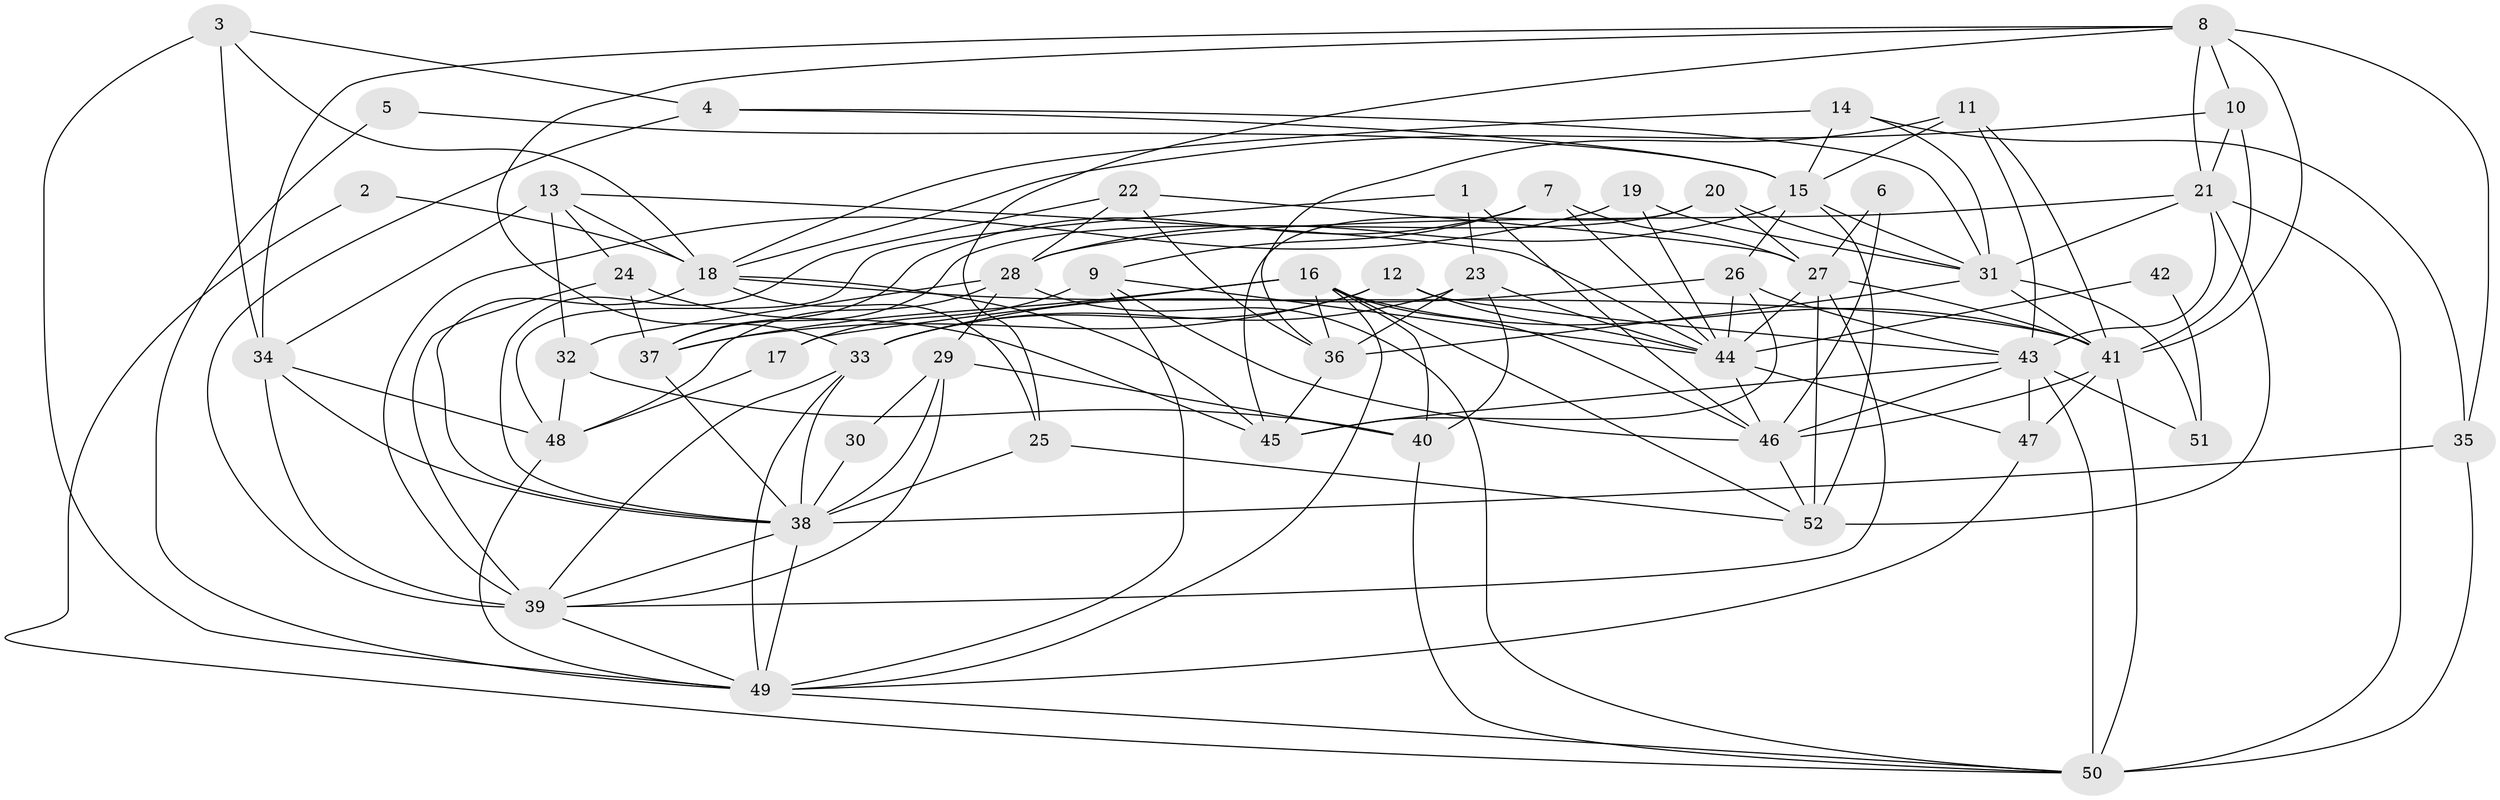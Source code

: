 // original degree distribution, {4: 0.25, 3: 0.2403846153846154, 5: 0.15384615384615385, 6: 0.125, 2: 0.17307692307692307, 7: 0.04807692307692308, 8: 0.009615384615384616}
// Generated by graph-tools (version 1.1) at 2025/26/03/09/25 03:26:22]
// undirected, 52 vertices, 145 edges
graph export_dot {
graph [start="1"]
  node [color=gray90,style=filled];
  1;
  2;
  3;
  4;
  5;
  6;
  7;
  8;
  9;
  10;
  11;
  12;
  13;
  14;
  15;
  16;
  17;
  18;
  19;
  20;
  21;
  22;
  23;
  24;
  25;
  26;
  27;
  28;
  29;
  30;
  31;
  32;
  33;
  34;
  35;
  36;
  37;
  38;
  39;
  40;
  41;
  42;
  43;
  44;
  45;
  46;
  47;
  48;
  49;
  50;
  51;
  52;
  1 -- 23 [weight=1.0];
  1 -- 46 [weight=1.0];
  1 -- 48 [weight=1.0];
  2 -- 18 [weight=1.0];
  2 -- 50 [weight=1.0];
  3 -- 4 [weight=1.0];
  3 -- 18 [weight=1.0];
  3 -- 34 [weight=1.0];
  3 -- 49 [weight=1.0];
  4 -- 15 [weight=2.0];
  4 -- 31 [weight=2.0];
  4 -- 39 [weight=1.0];
  5 -- 15 [weight=1.0];
  5 -- 49 [weight=1.0];
  6 -- 27 [weight=1.0];
  6 -- 46 [weight=1.0];
  7 -- 9 [weight=1.0];
  7 -- 27 [weight=1.0];
  7 -- 37 [weight=1.0];
  7 -- 44 [weight=1.0];
  8 -- 10 [weight=1.0];
  8 -- 21 [weight=1.0];
  8 -- 25 [weight=1.0];
  8 -- 33 [weight=1.0];
  8 -- 34 [weight=1.0];
  8 -- 35 [weight=1.0];
  8 -- 41 [weight=2.0];
  9 -- 17 [weight=1.0];
  9 -- 44 [weight=1.0];
  9 -- 46 [weight=1.0];
  9 -- 49 [weight=1.0];
  10 -- 18 [weight=1.0];
  10 -- 21 [weight=1.0];
  10 -- 41 [weight=1.0];
  11 -- 15 [weight=1.0];
  11 -- 36 [weight=1.0];
  11 -- 41 [weight=1.0];
  11 -- 43 [weight=1.0];
  12 -- 33 [weight=1.0];
  12 -- 37 [weight=1.0];
  12 -- 43 [weight=1.0];
  12 -- 44 [weight=1.0];
  13 -- 18 [weight=1.0];
  13 -- 24 [weight=1.0];
  13 -- 32 [weight=1.0];
  13 -- 34 [weight=1.0];
  13 -- 44 [weight=1.0];
  14 -- 15 [weight=1.0];
  14 -- 18 [weight=1.0];
  14 -- 31 [weight=1.0];
  14 -- 35 [weight=1.0];
  15 -- 26 [weight=1.0];
  15 -- 28 [weight=1.0];
  15 -- 31 [weight=1.0];
  15 -- 52 [weight=1.0];
  16 -- 17 [weight=1.0];
  16 -- 36 [weight=1.0];
  16 -- 37 [weight=1.0];
  16 -- 40 [weight=1.0];
  16 -- 41 [weight=1.0];
  16 -- 46 [weight=1.0];
  16 -- 49 [weight=1.0];
  16 -- 52 [weight=1.0];
  17 -- 48 [weight=1.0];
  18 -- 25 [weight=1.0];
  18 -- 38 [weight=1.0];
  18 -- 41 [weight=1.0];
  18 -- 45 [weight=2.0];
  19 -- 31 [weight=1.0];
  19 -- 39 [weight=1.0];
  19 -- 44 [weight=1.0];
  20 -- 27 [weight=1.0];
  20 -- 31 [weight=1.0];
  20 -- 37 [weight=1.0];
  20 -- 45 [weight=1.0];
  21 -- 28 [weight=1.0];
  21 -- 31 [weight=1.0];
  21 -- 43 [weight=1.0];
  21 -- 50 [weight=1.0];
  21 -- 52 [weight=1.0];
  22 -- 27 [weight=1.0];
  22 -- 28 [weight=1.0];
  22 -- 36 [weight=1.0];
  22 -- 38 [weight=1.0];
  23 -- 33 [weight=1.0];
  23 -- 36 [weight=1.0];
  23 -- 40 [weight=1.0];
  23 -- 44 [weight=1.0];
  24 -- 37 [weight=1.0];
  24 -- 39 [weight=1.0];
  24 -- 45 [weight=1.0];
  25 -- 38 [weight=1.0];
  25 -- 52 [weight=1.0];
  26 -- 33 [weight=1.0];
  26 -- 43 [weight=1.0];
  26 -- 44 [weight=1.0];
  26 -- 45 [weight=1.0];
  27 -- 39 [weight=1.0];
  27 -- 41 [weight=1.0];
  27 -- 44 [weight=1.0];
  27 -- 52 [weight=1.0];
  28 -- 29 [weight=1.0];
  28 -- 32 [weight=1.0];
  28 -- 48 [weight=1.0];
  28 -- 50 [weight=1.0];
  29 -- 30 [weight=1.0];
  29 -- 38 [weight=1.0];
  29 -- 39 [weight=1.0];
  29 -- 40 [weight=1.0];
  30 -- 38 [weight=1.0];
  31 -- 36 [weight=1.0];
  31 -- 41 [weight=1.0];
  31 -- 51 [weight=1.0];
  32 -- 40 [weight=1.0];
  32 -- 48 [weight=1.0];
  33 -- 38 [weight=1.0];
  33 -- 39 [weight=1.0];
  33 -- 49 [weight=1.0];
  34 -- 38 [weight=1.0];
  34 -- 39 [weight=3.0];
  34 -- 48 [weight=1.0];
  35 -- 38 [weight=1.0];
  35 -- 50 [weight=1.0];
  36 -- 45 [weight=1.0];
  37 -- 38 [weight=2.0];
  38 -- 39 [weight=2.0];
  38 -- 49 [weight=1.0];
  39 -- 49 [weight=1.0];
  40 -- 50 [weight=1.0];
  41 -- 46 [weight=1.0];
  41 -- 47 [weight=1.0];
  41 -- 50 [weight=2.0];
  42 -- 44 [weight=1.0];
  42 -- 51 [weight=1.0];
  43 -- 45 [weight=1.0];
  43 -- 46 [weight=1.0];
  43 -- 47 [weight=1.0];
  43 -- 50 [weight=1.0];
  43 -- 51 [weight=2.0];
  44 -- 46 [weight=1.0];
  44 -- 47 [weight=1.0];
  46 -- 52 [weight=1.0];
  47 -- 49 [weight=1.0];
  48 -- 49 [weight=1.0];
  49 -- 50 [weight=1.0];
}
